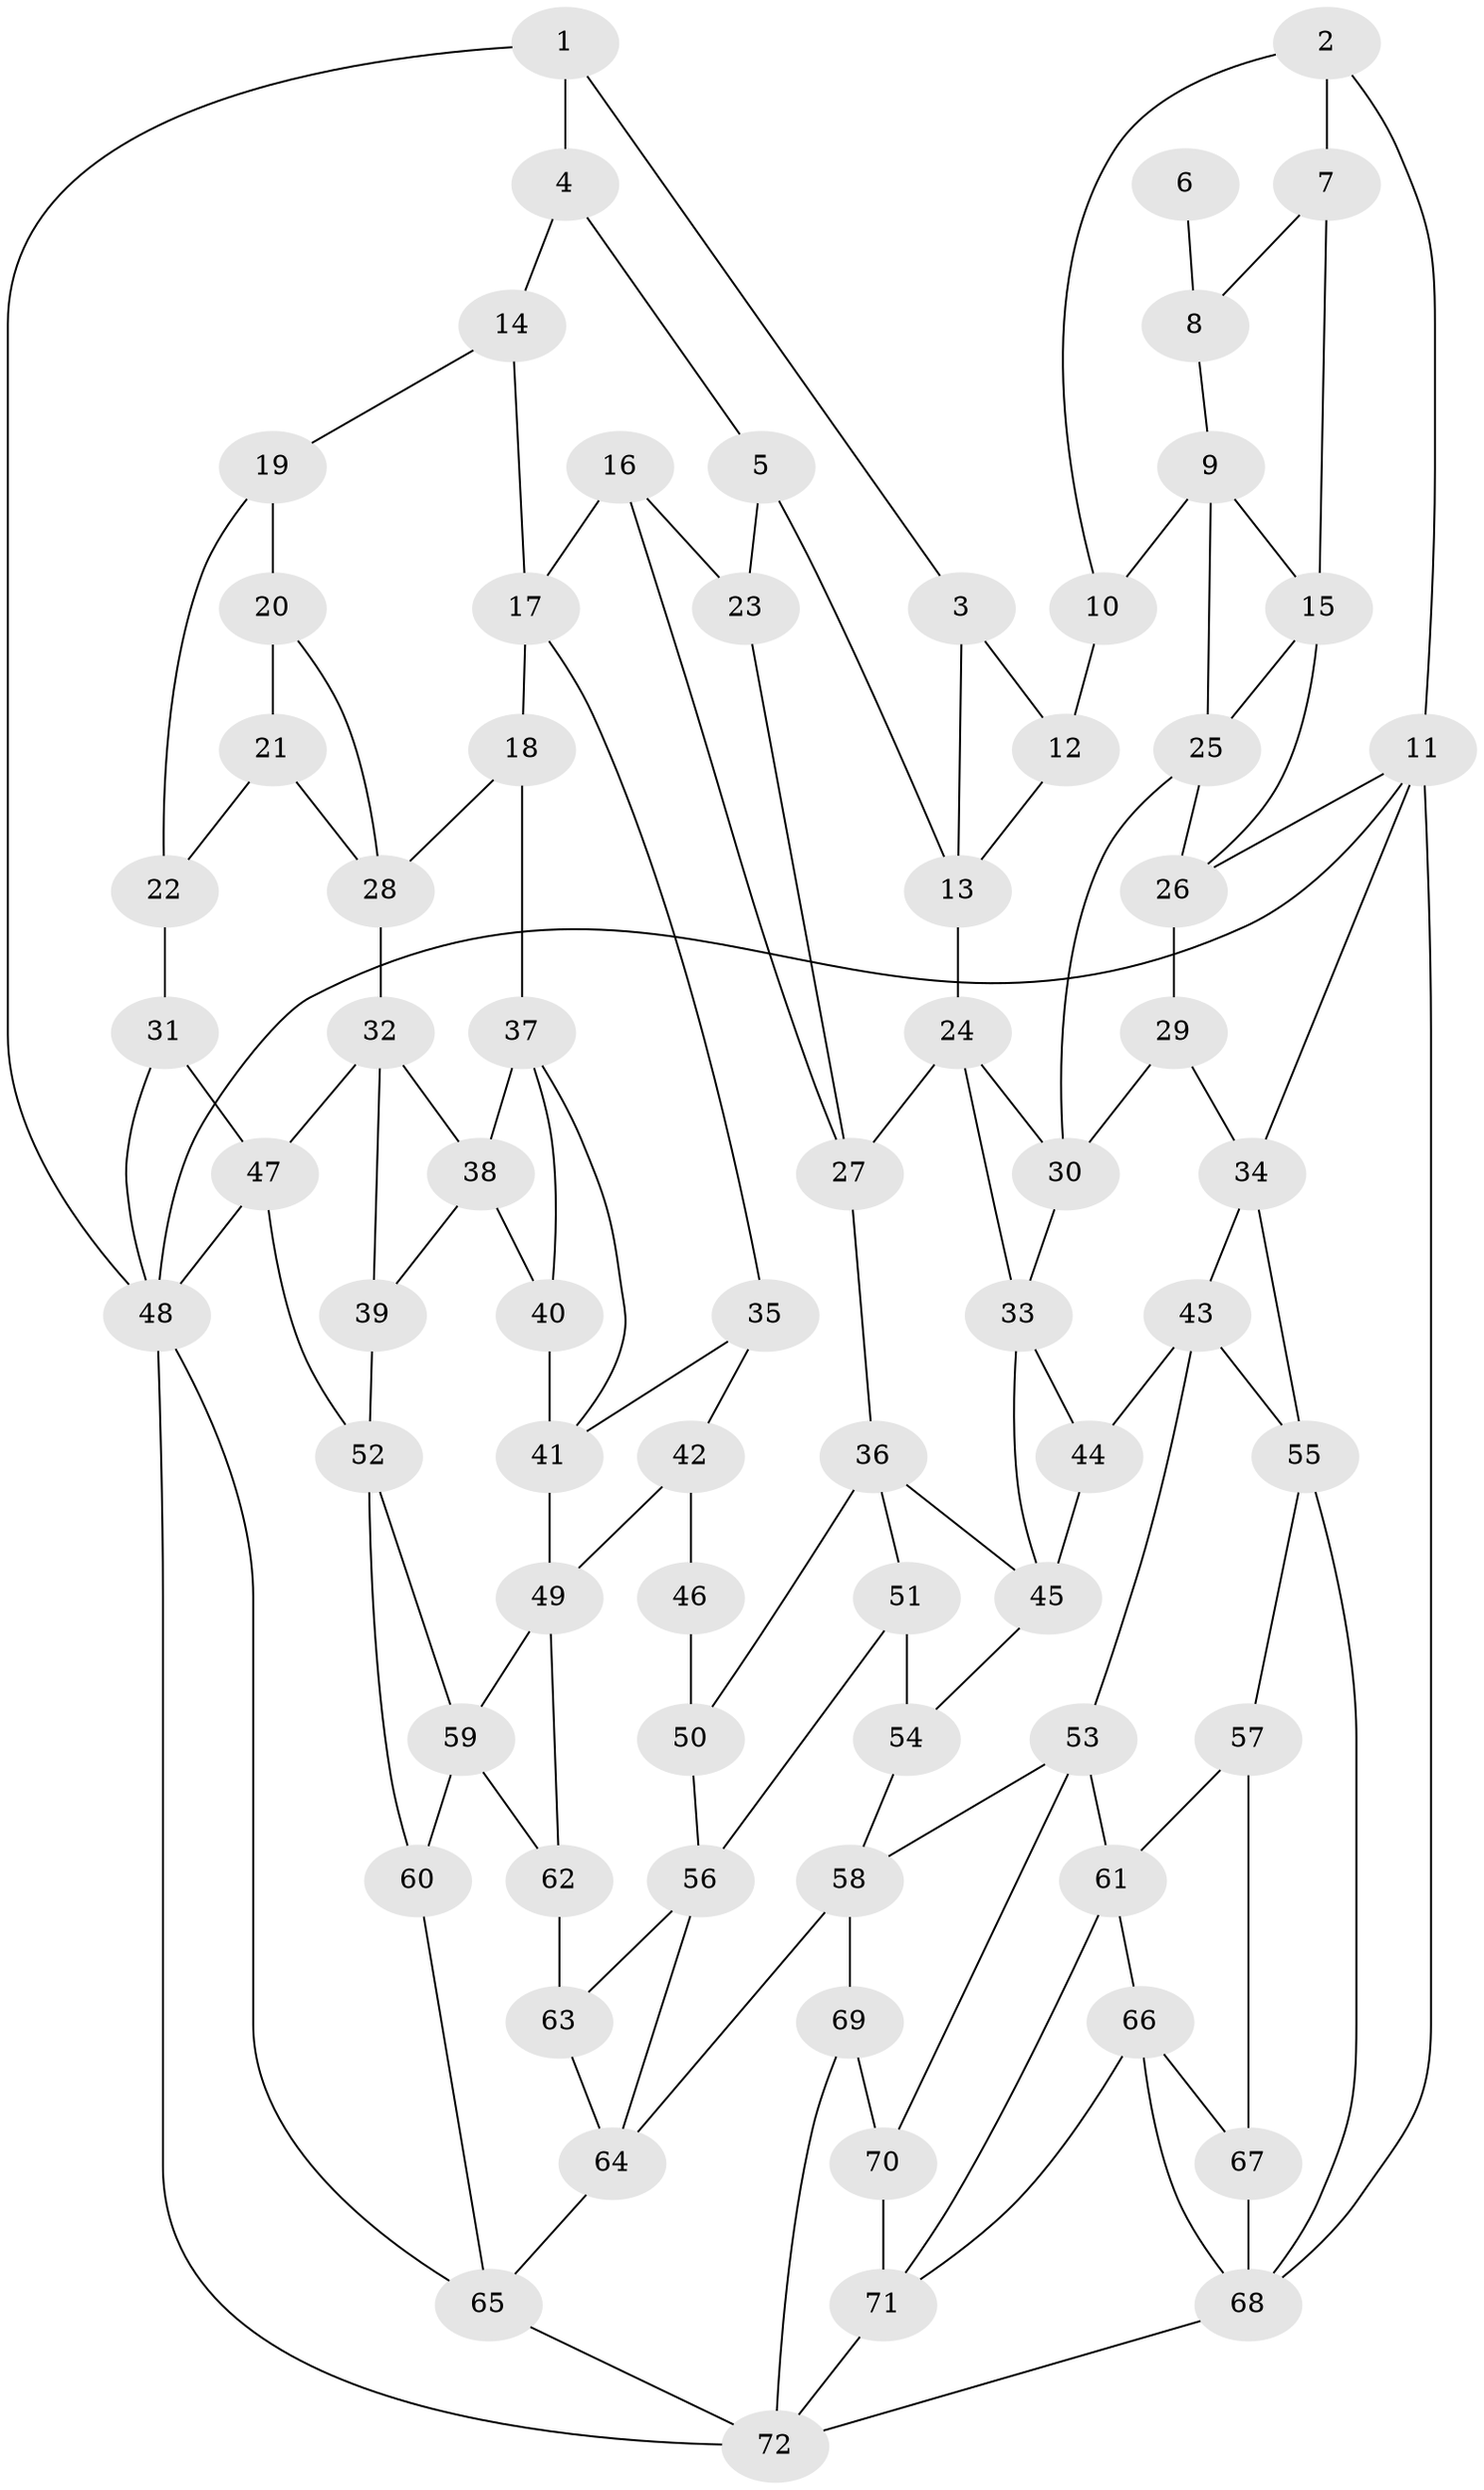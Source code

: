 // original degree distribution, {3: 0.027777777777777776, 6: 0.2013888888888889, 5: 0.5694444444444444, 4: 0.2013888888888889}
// Generated by graph-tools (version 1.1) at 2025/03/03/09/25 03:03:12]
// undirected, 72 vertices, 127 edges
graph export_dot {
graph [start="1"]
  node [color=gray90,style=filled];
  1;
  2;
  3;
  4;
  5;
  6;
  7;
  8;
  9;
  10;
  11;
  12;
  13;
  14;
  15;
  16;
  17;
  18;
  19;
  20;
  21;
  22;
  23;
  24;
  25;
  26;
  27;
  28;
  29;
  30;
  31;
  32;
  33;
  34;
  35;
  36;
  37;
  38;
  39;
  40;
  41;
  42;
  43;
  44;
  45;
  46;
  47;
  48;
  49;
  50;
  51;
  52;
  53;
  54;
  55;
  56;
  57;
  58;
  59;
  60;
  61;
  62;
  63;
  64;
  65;
  66;
  67;
  68;
  69;
  70;
  71;
  72;
  1 -- 3 [weight=1.0];
  1 -- 4 [weight=1.0];
  1 -- 48 [weight=1.0];
  2 -- 7 [weight=1.0];
  2 -- 10 [weight=1.0];
  2 -- 11 [weight=1.0];
  3 -- 12 [weight=1.0];
  3 -- 13 [weight=1.0];
  4 -- 5 [weight=1.0];
  4 -- 14 [weight=1.0];
  5 -- 13 [weight=1.0];
  5 -- 23 [weight=2.0];
  6 -- 8 [weight=2.0];
  7 -- 8 [weight=1.0];
  7 -- 15 [weight=1.0];
  8 -- 9 [weight=1.0];
  9 -- 10 [weight=1.0];
  9 -- 15 [weight=1.0];
  9 -- 25 [weight=1.0];
  10 -- 12 [weight=2.0];
  11 -- 26 [weight=1.0];
  11 -- 34 [weight=1.0];
  11 -- 48 [weight=1.0];
  11 -- 68 [weight=1.0];
  12 -- 13 [weight=1.0];
  13 -- 24 [weight=1.0];
  14 -- 17 [weight=1.0];
  14 -- 19 [weight=1.0];
  15 -- 25 [weight=1.0];
  15 -- 26 [weight=1.0];
  16 -- 17 [weight=1.0];
  16 -- 23 [weight=1.0];
  16 -- 27 [weight=1.0];
  17 -- 18 [weight=1.0];
  17 -- 35 [weight=1.0];
  18 -- 28 [weight=1.0];
  18 -- 37 [weight=1.0];
  19 -- 20 [weight=2.0];
  19 -- 22 [weight=1.0];
  20 -- 21 [weight=1.0];
  20 -- 28 [weight=1.0];
  21 -- 22 [weight=1.0];
  21 -- 28 [weight=1.0];
  22 -- 31 [weight=2.0];
  23 -- 27 [weight=1.0];
  24 -- 27 [weight=1.0];
  24 -- 30 [weight=1.0];
  24 -- 33 [weight=1.0];
  25 -- 26 [weight=1.0];
  25 -- 30 [weight=1.0];
  26 -- 29 [weight=1.0];
  27 -- 36 [weight=1.0];
  28 -- 32 [weight=1.0];
  29 -- 30 [weight=1.0];
  29 -- 34 [weight=1.0];
  30 -- 33 [weight=1.0];
  31 -- 47 [weight=1.0];
  31 -- 48 [weight=1.0];
  32 -- 38 [weight=1.0];
  32 -- 39 [weight=1.0];
  32 -- 47 [weight=1.0];
  33 -- 44 [weight=1.0];
  33 -- 45 [weight=1.0];
  34 -- 43 [weight=1.0];
  34 -- 55 [weight=1.0];
  35 -- 41 [weight=1.0];
  35 -- 42 [weight=1.0];
  36 -- 45 [weight=1.0];
  36 -- 50 [weight=1.0];
  36 -- 51 [weight=1.0];
  37 -- 38 [weight=1.0];
  37 -- 40 [weight=1.0];
  37 -- 41 [weight=1.0];
  38 -- 39 [weight=1.0];
  38 -- 40 [weight=1.0];
  39 -- 52 [weight=1.0];
  40 -- 41 [weight=1.0];
  41 -- 49 [weight=1.0];
  42 -- 46 [weight=2.0];
  42 -- 49 [weight=1.0];
  43 -- 44 [weight=1.0];
  43 -- 53 [weight=1.0];
  43 -- 55 [weight=1.0];
  44 -- 45 [weight=1.0];
  45 -- 54 [weight=1.0];
  46 -- 50 [weight=2.0];
  47 -- 48 [weight=1.0];
  47 -- 52 [weight=1.0];
  48 -- 65 [weight=1.0];
  48 -- 72 [weight=1.0];
  49 -- 59 [weight=1.0];
  49 -- 62 [weight=1.0];
  50 -- 56 [weight=1.0];
  51 -- 54 [weight=2.0];
  51 -- 56 [weight=1.0];
  52 -- 59 [weight=1.0];
  52 -- 60 [weight=1.0];
  53 -- 58 [weight=1.0];
  53 -- 61 [weight=1.0];
  53 -- 70 [weight=1.0];
  54 -- 58 [weight=1.0];
  55 -- 57 [weight=1.0];
  55 -- 68 [weight=1.0];
  56 -- 63 [weight=1.0];
  56 -- 64 [weight=1.0];
  57 -- 61 [weight=1.0];
  57 -- 67 [weight=1.0];
  58 -- 64 [weight=1.0];
  58 -- 69 [weight=1.0];
  59 -- 60 [weight=1.0];
  59 -- 62 [weight=1.0];
  60 -- 65 [weight=1.0];
  61 -- 66 [weight=1.0];
  61 -- 71 [weight=1.0];
  62 -- 63 [weight=2.0];
  63 -- 64 [weight=1.0];
  64 -- 65 [weight=1.0];
  65 -- 72 [weight=1.0];
  66 -- 67 [weight=1.0];
  66 -- 68 [weight=1.0];
  66 -- 71 [weight=1.0];
  67 -- 68 [weight=2.0];
  68 -- 72 [weight=1.0];
  69 -- 70 [weight=2.0];
  69 -- 72 [weight=1.0];
  70 -- 71 [weight=3.0];
  71 -- 72 [weight=1.0];
}
